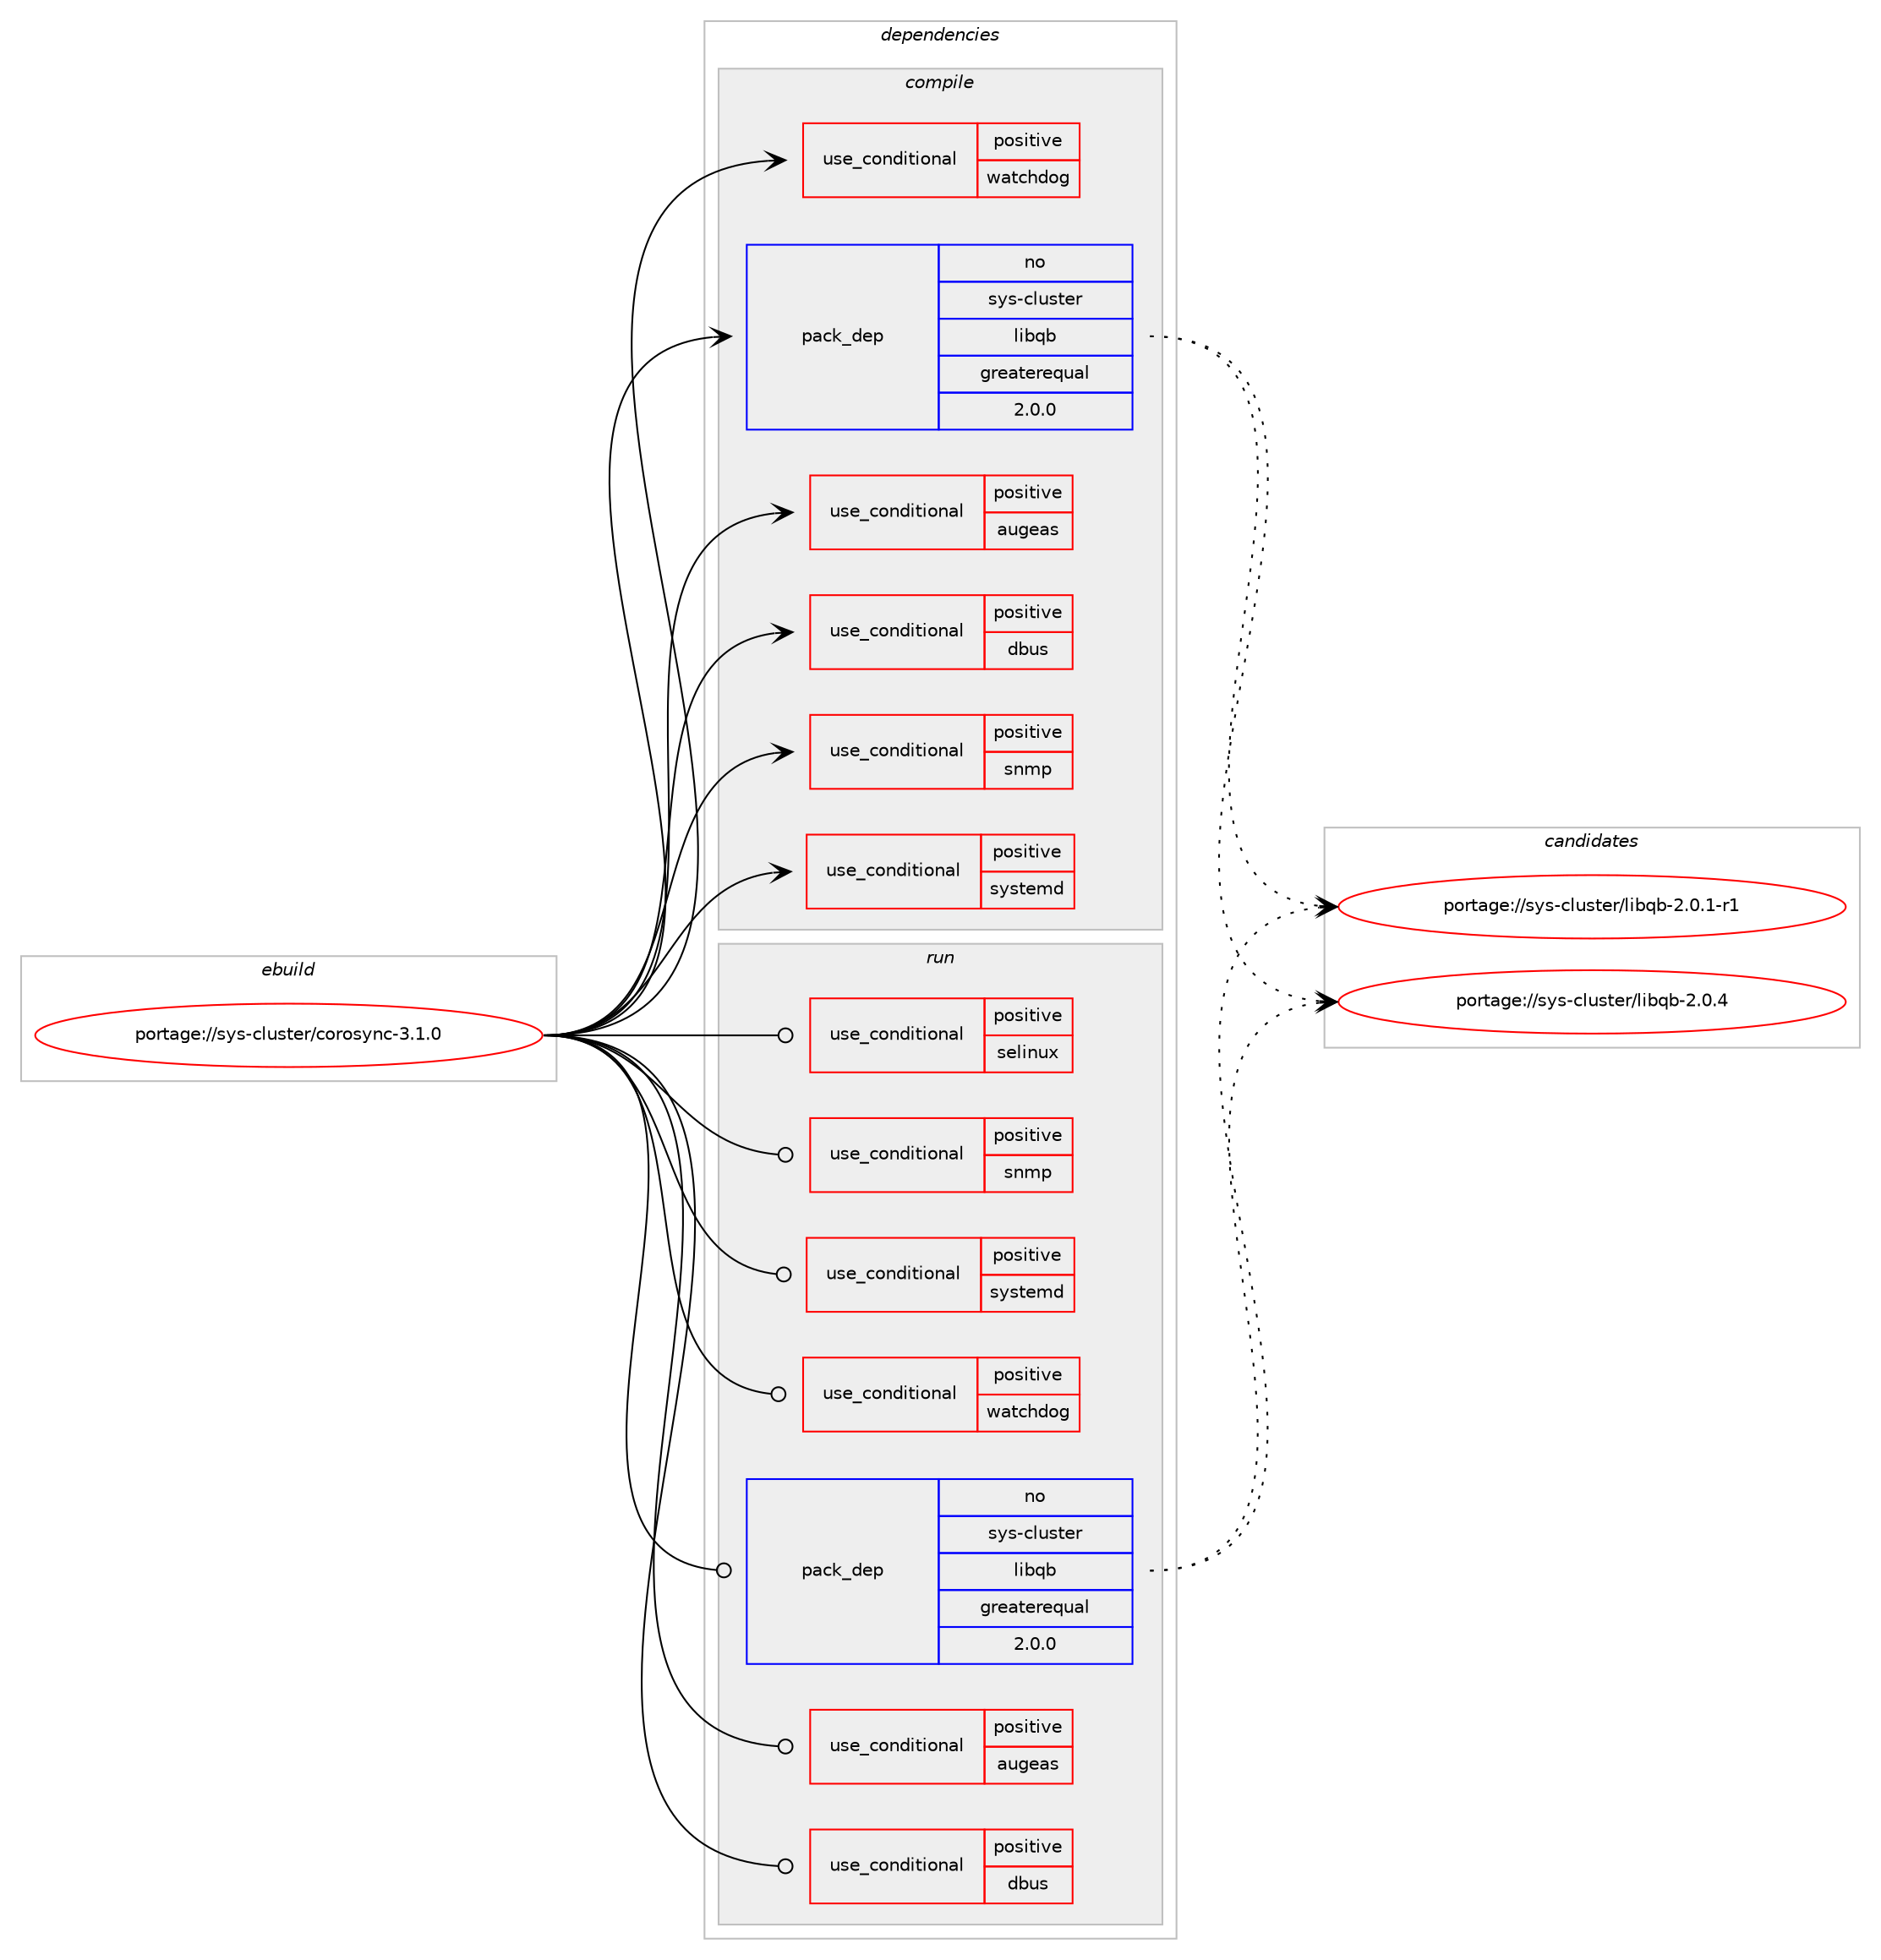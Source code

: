 digraph prolog {

# *************
# Graph options
# *************

newrank=true;
concentrate=true;
compound=true;
graph [rankdir=LR,fontname=Helvetica,fontsize=10,ranksep=1.5];#, ranksep=2.5, nodesep=0.2];
edge  [arrowhead=vee];
node  [fontname=Helvetica,fontsize=10];

# **********
# The ebuild
# **********

subgraph cluster_leftcol {
color=gray;
rank=same;
label=<<i>ebuild</i>>;
id [label="portage://sys-cluster/corosync-3.1.0", color=red, width=4, href="../sys-cluster/corosync-3.1.0.svg"];
}

# ****************
# The dependencies
# ****************

subgraph cluster_midcol {
color=gray;
label=<<i>dependencies</i>>;
subgraph cluster_compile {
fillcolor="#eeeeee";
style=filled;
label=<<i>compile</i>>;
subgraph cond10632 {
dependency14992 [label=<<TABLE BORDER="0" CELLBORDER="1" CELLSPACING="0" CELLPADDING="4"><TR><TD ROWSPAN="3" CELLPADDING="10">use_conditional</TD></TR><TR><TD>positive</TD></TR><TR><TD>augeas</TD></TR></TABLE>>, shape=none, color=red];
# *** BEGIN UNKNOWN DEPENDENCY TYPE (TODO) ***
# dependency14992 -> package_dependency(portage://sys-cluster/corosync-3.1.0,install,no,app-admin,augeas,none,[,,],[],[])
# *** END UNKNOWN DEPENDENCY TYPE (TODO) ***

}
id:e -> dependency14992:w [weight=20,style="solid",arrowhead="vee"];
subgraph cond10633 {
dependency14993 [label=<<TABLE BORDER="0" CELLBORDER="1" CELLSPACING="0" CELLPADDING="4"><TR><TD ROWSPAN="3" CELLPADDING="10">use_conditional</TD></TR><TR><TD>positive</TD></TR><TR><TD>dbus</TD></TR></TABLE>>, shape=none, color=red];
# *** BEGIN UNKNOWN DEPENDENCY TYPE (TODO) ***
# dependency14993 -> package_dependency(portage://sys-cluster/corosync-3.1.0,install,no,sys-apps,dbus,none,[,,],[],[])
# *** END UNKNOWN DEPENDENCY TYPE (TODO) ***

}
id:e -> dependency14993:w [weight=20,style="solid",arrowhead="vee"];
subgraph cond10634 {
dependency14994 [label=<<TABLE BORDER="0" CELLBORDER="1" CELLSPACING="0" CELLPADDING="4"><TR><TD ROWSPAN="3" CELLPADDING="10">use_conditional</TD></TR><TR><TD>positive</TD></TR><TR><TD>snmp</TD></TR></TABLE>>, shape=none, color=red];
# *** BEGIN UNKNOWN DEPENDENCY TYPE (TODO) ***
# dependency14994 -> package_dependency(portage://sys-cluster/corosync-3.1.0,install,no,net-analyzer,net-snmp,none,[,,],[],[])
# *** END UNKNOWN DEPENDENCY TYPE (TODO) ***

}
id:e -> dependency14994:w [weight=20,style="solid",arrowhead="vee"];
subgraph cond10635 {
dependency14995 [label=<<TABLE BORDER="0" CELLBORDER="1" CELLSPACING="0" CELLPADDING="4"><TR><TD ROWSPAN="3" CELLPADDING="10">use_conditional</TD></TR><TR><TD>positive</TD></TR><TR><TD>systemd</TD></TR></TABLE>>, shape=none, color=red];
# *** BEGIN UNKNOWN DEPENDENCY TYPE (TODO) ***
# dependency14995 -> package_dependency(portage://sys-cluster/corosync-3.1.0,install,no,sys-apps,systemd,none,[,,],any_same_slot,[])
# *** END UNKNOWN DEPENDENCY TYPE (TODO) ***

}
id:e -> dependency14995:w [weight=20,style="solid",arrowhead="vee"];
subgraph cond10636 {
dependency14996 [label=<<TABLE BORDER="0" CELLBORDER="1" CELLSPACING="0" CELLPADDING="4"><TR><TD ROWSPAN="3" CELLPADDING="10">use_conditional</TD></TR><TR><TD>positive</TD></TR><TR><TD>watchdog</TD></TR></TABLE>>, shape=none, color=red];
# *** BEGIN UNKNOWN DEPENDENCY TYPE (TODO) ***
# dependency14996 -> package_dependency(portage://sys-cluster/corosync-3.1.0,install,no,sys-kernel,linux-headers,none,[,,],[],[])
# *** END UNKNOWN DEPENDENCY TYPE (TODO) ***

}
id:e -> dependency14996:w [weight=20,style="solid",arrowhead="vee"];
# *** BEGIN UNKNOWN DEPENDENCY TYPE (TODO) ***
# id -> package_dependency(portage://sys-cluster/corosync-3.1.0,install,no,dev-libs,nss,none,[,,],[],[])
# *** END UNKNOWN DEPENDENCY TYPE (TODO) ***

# *** BEGIN UNKNOWN DEPENDENCY TYPE (TODO) ***
# id -> package_dependency(portage://sys-cluster/corosync-3.1.0,install,no,sys-cluster,kronosnet,none,[,,],any_same_slot,[])
# *** END UNKNOWN DEPENDENCY TYPE (TODO) ***

subgraph pack4217 {
dependency14997 [label=<<TABLE BORDER="0" CELLBORDER="1" CELLSPACING="0" CELLPADDING="4" WIDTH="220"><TR><TD ROWSPAN="6" CELLPADDING="30">pack_dep</TD></TR><TR><TD WIDTH="110">no</TD></TR><TR><TD>sys-cluster</TD></TR><TR><TD>libqb</TD></TR><TR><TD>greaterequal</TD></TR><TR><TD>2.0.0</TD></TR></TABLE>>, shape=none, color=blue];
}
id:e -> dependency14997:w [weight=20,style="solid",arrowhead="vee"];
}
subgraph cluster_compileandrun {
fillcolor="#eeeeee";
style=filled;
label=<<i>compile and run</i>>;
}
subgraph cluster_run {
fillcolor="#eeeeee";
style=filled;
label=<<i>run</i>>;
subgraph cond10637 {
dependency14998 [label=<<TABLE BORDER="0" CELLBORDER="1" CELLSPACING="0" CELLPADDING="4"><TR><TD ROWSPAN="3" CELLPADDING="10">use_conditional</TD></TR><TR><TD>positive</TD></TR><TR><TD>augeas</TD></TR></TABLE>>, shape=none, color=red];
# *** BEGIN UNKNOWN DEPENDENCY TYPE (TODO) ***
# dependency14998 -> package_dependency(portage://sys-cluster/corosync-3.1.0,run,no,app-admin,augeas,none,[,,],[],[])
# *** END UNKNOWN DEPENDENCY TYPE (TODO) ***

}
id:e -> dependency14998:w [weight=20,style="solid",arrowhead="odot"];
subgraph cond10638 {
dependency14999 [label=<<TABLE BORDER="0" CELLBORDER="1" CELLSPACING="0" CELLPADDING="4"><TR><TD ROWSPAN="3" CELLPADDING="10">use_conditional</TD></TR><TR><TD>positive</TD></TR><TR><TD>dbus</TD></TR></TABLE>>, shape=none, color=red];
# *** BEGIN UNKNOWN DEPENDENCY TYPE (TODO) ***
# dependency14999 -> package_dependency(portage://sys-cluster/corosync-3.1.0,run,no,sys-apps,dbus,none,[,,],[],[])
# *** END UNKNOWN DEPENDENCY TYPE (TODO) ***

}
id:e -> dependency14999:w [weight=20,style="solid",arrowhead="odot"];
subgraph cond10639 {
dependency15000 [label=<<TABLE BORDER="0" CELLBORDER="1" CELLSPACING="0" CELLPADDING="4"><TR><TD ROWSPAN="3" CELLPADDING="10">use_conditional</TD></TR><TR><TD>positive</TD></TR><TR><TD>selinux</TD></TR></TABLE>>, shape=none, color=red];
# *** BEGIN UNKNOWN DEPENDENCY TYPE (TODO) ***
# dependency15000 -> package_dependency(portage://sys-cluster/corosync-3.1.0,run,no,sec-policy,selinux-corosync,none,[,,],[],[])
# *** END UNKNOWN DEPENDENCY TYPE (TODO) ***

}
id:e -> dependency15000:w [weight=20,style="solid",arrowhead="odot"];
subgraph cond10640 {
dependency15001 [label=<<TABLE BORDER="0" CELLBORDER="1" CELLSPACING="0" CELLPADDING="4"><TR><TD ROWSPAN="3" CELLPADDING="10">use_conditional</TD></TR><TR><TD>positive</TD></TR><TR><TD>snmp</TD></TR></TABLE>>, shape=none, color=red];
# *** BEGIN UNKNOWN DEPENDENCY TYPE (TODO) ***
# dependency15001 -> package_dependency(portage://sys-cluster/corosync-3.1.0,run,no,net-analyzer,net-snmp,none,[,,],[],[])
# *** END UNKNOWN DEPENDENCY TYPE (TODO) ***

}
id:e -> dependency15001:w [weight=20,style="solid",arrowhead="odot"];
subgraph cond10641 {
dependency15002 [label=<<TABLE BORDER="0" CELLBORDER="1" CELLSPACING="0" CELLPADDING="4"><TR><TD ROWSPAN="3" CELLPADDING="10">use_conditional</TD></TR><TR><TD>positive</TD></TR><TR><TD>systemd</TD></TR></TABLE>>, shape=none, color=red];
# *** BEGIN UNKNOWN DEPENDENCY TYPE (TODO) ***
# dependency15002 -> package_dependency(portage://sys-cluster/corosync-3.1.0,run,no,sys-apps,systemd,none,[,,],any_same_slot,[])
# *** END UNKNOWN DEPENDENCY TYPE (TODO) ***

}
id:e -> dependency15002:w [weight=20,style="solid",arrowhead="odot"];
subgraph cond10642 {
dependency15003 [label=<<TABLE BORDER="0" CELLBORDER="1" CELLSPACING="0" CELLPADDING="4"><TR><TD ROWSPAN="3" CELLPADDING="10">use_conditional</TD></TR><TR><TD>positive</TD></TR><TR><TD>watchdog</TD></TR></TABLE>>, shape=none, color=red];
# *** BEGIN UNKNOWN DEPENDENCY TYPE (TODO) ***
# dependency15003 -> package_dependency(portage://sys-cluster/corosync-3.1.0,run,no,sys-kernel,linux-headers,none,[,,],[],[])
# *** END UNKNOWN DEPENDENCY TYPE (TODO) ***

}
id:e -> dependency15003:w [weight=20,style="solid",arrowhead="odot"];
# *** BEGIN UNKNOWN DEPENDENCY TYPE (TODO) ***
# id -> package_dependency(portage://sys-cluster/corosync-3.1.0,run,no,dev-libs,nss,none,[,,],[],[])
# *** END UNKNOWN DEPENDENCY TYPE (TODO) ***

# *** BEGIN UNKNOWN DEPENDENCY TYPE (TODO) ***
# id -> package_dependency(portage://sys-cluster/corosync-3.1.0,run,no,sys-cluster,kronosnet,none,[,,],any_same_slot,[])
# *** END UNKNOWN DEPENDENCY TYPE (TODO) ***

subgraph pack4218 {
dependency15004 [label=<<TABLE BORDER="0" CELLBORDER="1" CELLSPACING="0" CELLPADDING="4" WIDTH="220"><TR><TD ROWSPAN="6" CELLPADDING="30">pack_dep</TD></TR><TR><TD WIDTH="110">no</TD></TR><TR><TD>sys-cluster</TD></TR><TR><TD>libqb</TD></TR><TR><TD>greaterequal</TD></TR><TR><TD>2.0.0</TD></TR></TABLE>>, shape=none, color=blue];
}
id:e -> dependency15004:w [weight=20,style="solid",arrowhead="odot"];
}
}

# **************
# The candidates
# **************

subgraph cluster_choices {
rank=same;
color=gray;
label=<<i>candidates</i>>;

subgraph choice4217 {
color=black;
nodesep=1;
choice11512111545991081171151161011144710810598113984550464846494511449 [label="portage://sys-cluster/libqb-2.0.1-r1", color=red, width=4,href="../sys-cluster/libqb-2.0.1-r1.svg"];
choice1151211154599108117115116101114471081059811398455046484652 [label="portage://sys-cluster/libqb-2.0.4", color=red, width=4,href="../sys-cluster/libqb-2.0.4.svg"];
dependency14997:e -> choice11512111545991081171151161011144710810598113984550464846494511449:w [style=dotted,weight="100"];
dependency14997:e -> choice1151211154599108117115116101114471081059811398455046484652:w [style=dotted,weight="100"];
}
subgraph choice4218 {
color=black;
nodesep=1;
choice11512111545991081171151161011144710810598113984550464846494511449 [label="portage://sys-cluster/libqb-2.0.1-r1", color=red, width=4,href="../sys-cluster/libqb-2.0.1-r1.svg"];
choice1151211154599108117115116101114471081059811398455046484652 [label="portage://sys-cluster/libqb-2.0.4", color=red, width=4,href="../sys-cluster/libqb-2.0.4.svg"];
dependency15004:e -> choice11512111545991081171151161011144710810598113984550464846494511449:w [style=dotted,weight="100"];
dependency15004:e -> choice1151211154599108117115116101114471081059811398455046484652:w [style=dotted,weight="100"];
}
}

}
